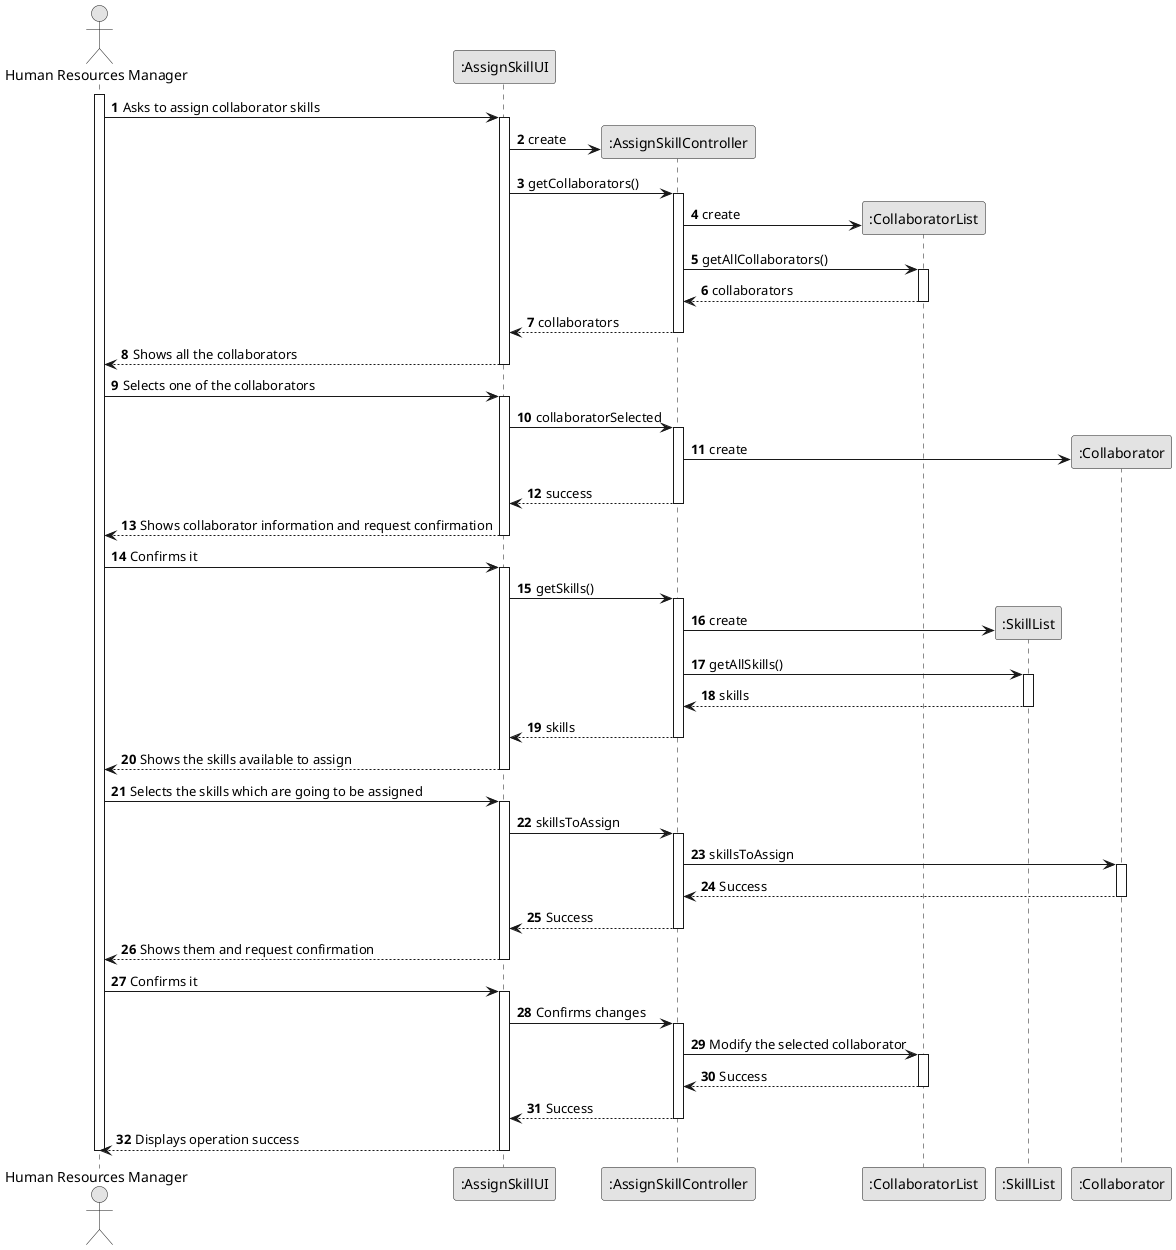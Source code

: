 @startuml
skinparam monochrome true
skinparam packageStyle rectangle
skinparam shadowing false

autonumber

'hide footbox
actor "Human Resources Manager" as ADM
participant ":AssignSkillUI" as UI
participant ":AssignSkillController" as CTRL
participant ":CollaboratorList" as CollaboratorList
participant ":SkillList" as SkillList
participant ":Collaborator" as Collaborator

activate ADM

        ADM -> UI : Asks to assign collaborator skills

        activate UI
            UI -> CTRL** : create
            UI -> CTRL : getCollaborators()

            activate CTRL

                CTRL -> CollaboratorList** : create
                CTRL -> CollaboratorList : getAllCollaborators()

                activate CollaboratorList
                    CollaboratorList --> CTRL: collaborators
                deactivate CollaboratorList

                CTRL --> UI : collaborators
            deactivate CTRL

            UI --> ADM : Shows all the collaborators
        deactivate UI

        ADM -> UI : Selects one of the collaborators

        activate UI

            UI -> CTRL : collaboratorSelected

            activate CTRL
                CTRL -> Collaborator** : create
                CTRL --> UI : success
            deactivate CTRL

            UI --> ADM : Shows collaborator information and request confirmation
        deactivate UI

        ADM -> UI : Confirms it

        activate UI
            UI -> CTRL : getSkills()

            activate CTRL
                CTRL -> SkillList** : create
                CTRL -> SkillList : getAllSkills()

                activate SkillList
                    SkillList --> CTRL : skills
                deactivate SkillList

                CTRL --> UI : skills
            deactivate CTRL

            UI --> ADM : Shows the skills available to assign
        deactivate UI

        ADM -> UI : Selects the skills which are going to be assigned

        activate UI
            UI -> CTRL : skillsToAssign

            activate CTRL
                CTRL -> Collaborator : skillsToAssign

                activate Collaborator
                    Collaborator --> CTRL : Success
                deactivate Collaborator

                CTRL --> UI : Success
            deactivate CTRL

            UI --> ADM : Shows them and request confirmation
        deactivate UI

        ADM -> UI : Confirms it

        activate UI
            UI -> CTRL : Confirms changes
            
            activate CTRL
                CTRL -> CollaboratorList : Modify the selected collaborator

                activate CollaboratorList
                    CollaboratorList --> CTRL : Success
                deactivate CollaboratorList

                CTRL --> UI : Success
            deactivate CTRL

            UI --> ADM : Displays operation success
        deactivate UI

deactivate ADM

@enduml